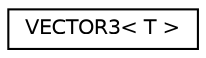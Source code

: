 digraph "Graphical Class Hierarchy"
{
  edge [fontname="Helvetica",fontsize="10",labelfontname="Helvetica",labelfontsize="10"];
  node [fontname="Helvetica",fontsize="10",shape=record];
  rankdir="LR";
  Node1 [label="VECTOR3\< T \>",height=0.2,width=0.4,color="black", fillcolor="white", style="filled",URL="$class_v_e_c_t_o_r3.html"];
}
